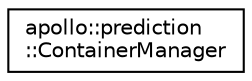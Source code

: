 digraph "Graphical Class Hierarchy"
{
  edge [fontname="Helvetica",fontsize="10",labelfontname="Helvetica",labelfontsize="10"];
  node [fontname="Helvetica",fontsize="10",shape=record];
  rankdir="LR";
  Node1 [label="apollo::prediction\l::ContainerManager",height=0.2,width=0.4,color="black", fillcolor="white", style="filled",URL="$classapollo_1_1prediction_1_1ContainerManager.html"];
}
